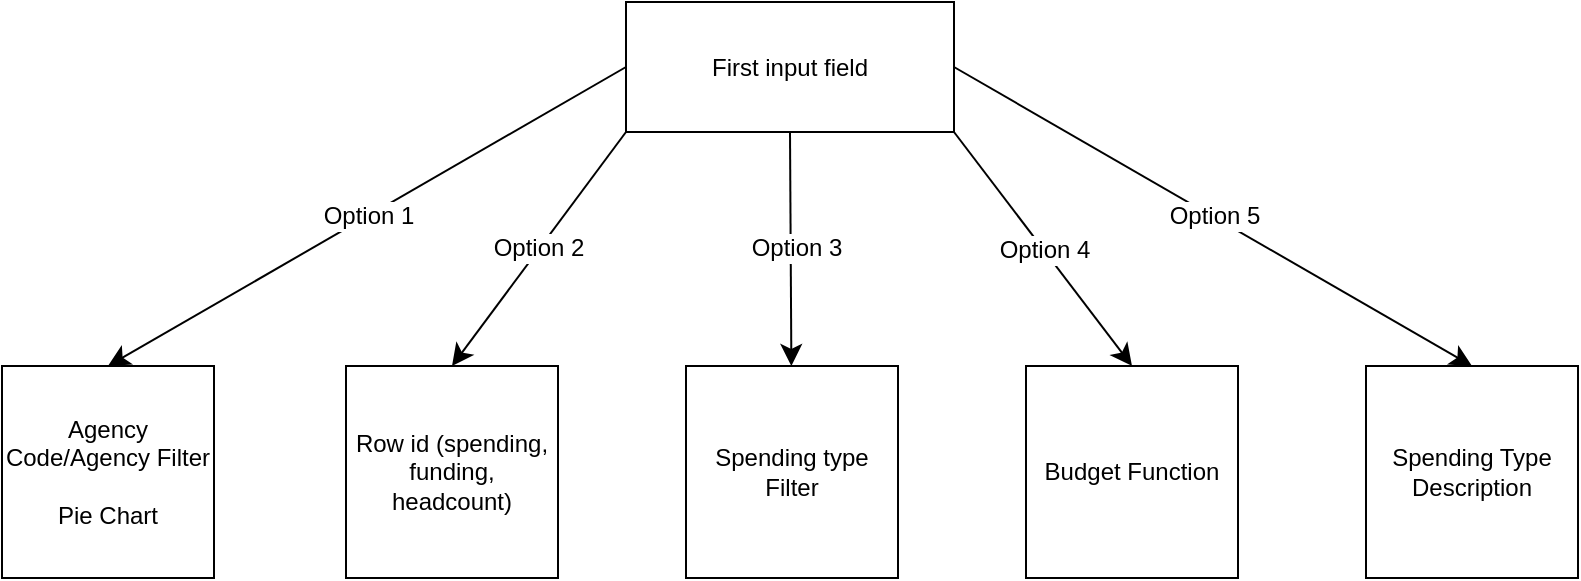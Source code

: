 <mxfile version="24.0.6" type="github">
  <diagram name="Page-1" id="EMMeVgMW24aV4jfTmwC9">
    <mxGraphModel dx="1330" dy="1226" grid="0" gridSize="10" guides="1" tooltips="1" connect="1" arrows="1" fold="1" page="0" pageScale="1" pageWidth="850" pageHeight="1100" math="0" shadow="0">
      <root>
        <mxCell id="0" />
        <mxCell id="1" parent="0" />
        <mxCell id="UtIuo94SyEEXN8-UgnaT-1" value="First input field" style="rounded=0;whiteSpace=wrap;html=1;" vertex="1" parent="1">
          <mxGeometry x="438" y="-160" width="164" height="65" as="geometry" />
        </mxCell>
        <mxCell id="UtIuo94SyEEXN8-UgnaT-2" value="&lt;div&gt;Agency Code/Agency Filter&lt;/div&gt;&lt;div&gt;&lt;br&gt;&lt;/div&gt;&lt;div&gt;Pie Chart&lt;br&gt;&lt;/div&gt;" style="whiteSpace=wrap;html=1;aspect=fixed;" vertex="1" parent="1">
          <mxGeometry x="126" y="22" width="106" height="106" as="geometry" />
        </mxCell>
        <mxCell id="UtIuo94SyEEXN8-UgnaT-3" value="Row id (spending, funding, headcount)" style="whiteSpace=wrap;html=1;aspect=fixed;" vertex="1" parent="1">
          <mxGeometry x="298" y="22" width="106" height="106" as="geometry" />
        </mxCell>
        <mxCell id="UtIuo94SyEEXN8-UgnaT-4" value="Spending type Filter" style="whiteSpace=wrap;html=1;aspect=fixed;" vertex="1" parent="1">
          <mxGeometry x="468" y="22" width="106" height="106" as="geometry" />
        </mxCell>
        <mxCell id="UtIuo94SyEEXN8-UgnaT-5" value="Budget Function" style="whiteSpace=wrap;html=1;aspect=fixed;" vertex="1" parent="1">
          <mxGeometry x="638" y="22" width="106" height="106" as="geometry" />
        </mxCell>
        <mxCell id="UtIuo94SyEEXN8-UgnaT-6" value="Spending Type Description" style="whiteSpace=wrap;html=1;aspect=fixed;" vertex="1" parent="1">
          <mxGeometry x="808" y="22" width="106" height="106" as="geometry" />
        </mxCell>
        <mxCell id="UtIuo94SyEEXN8-UgnaT-10" value="" style="endArrow=classic;html=1;rounded=0;fontSize=12;startSize=8;endSize=8;curved=1;entryX=0.5;entryY=0;entryDx=0;entryDy=0;exitX=0;exitY=0.5;exitDx=0;exitDy=0;" edge="1" parent="1" source="UtIuo94SyEEXN8-UgnaT-1" target="UtIuo94SyEEXN8-UgnaT-2">
          <mxGeometry relative="1" as="geometry">
            <mxPoint x="353" y="-160" as="sourcePoint" />
            <mxPoint x="780" y="213" as="targetPoint" />
          </mxGeometry>
        </mxCell>
        <mxCell id="UtIuo94SyEEXN8-UgnaT-11" value="Option 1" style="edgeLabel;resizable=0;html=1;fontSize=12;;align=center;verticalAlign=middle;" connectable="0" vertex="1" parent="UtIuo94SyEEXN8-UgnaT-10">
          <mxGeometry relative="1" as="geometry" />
        </mxCell>
        <mxCell id="UtIuo94SyEEXN8-UgnaT-13" value="" style="endArrow=classic;html=1;rounded=0;fontSize=12;startSize=8;endSize=8;curved=1;entryX=0.5;entryY=0;entryDx=0;entryDy=0;exitX=0;exitY=1;exitDx=0;exitDy=0;" edge="1" parent="1" source="UtIuo94SyEEXN8-UgnaT-1" target="UtIuo94SyEEXN8-UgnaT-3">
          <mxGeometry width="50" height="50" relative="1" as="geometry">
            <mxPoint x="705" y="238" as="sourcePoint" />
            <mxPoint x="755" y="188" as="targetPoint" />
          </mxGeometry>
        </mxCell>
        <mxCell id="UtIuo94SyEEXN8-UgnaT-14" value="Option 2" style="edgeLabel;html=1;align=center;verticalAlign=middle;resizable=0;points=[];fontSize=12;" vertex="1" connectable="0" parent="UtIuo94SyEEXN8-UgnaT-13">
          <mxGeometry x="-0.001" y="-1" relative="1" as="geometry">
            <mxPoint as="offset" />
          </mxGeometry>
        </mxCell>
        <mxCell id="UtIuo94SyEEXN8-UgnaT-15" value="" style="endArrow=classic;html=1;rounded=0;fontSize=12;startSize=8;endSize=8;curved=1;exitX=0.5;exitY=1;exitDx=0;exitDy=0;" edge="1" parent="1" source="UtIuo94SyEEXN8-UgnaT-1" target="UtIuo94SyEEXN8-UgnaT-4">
          <mxGeometry width="50" height="50" relative="1" as="geometry">
            <mxPoint x="705" y="238" as="sourcePoint" />
            <mxPoint x="755" y="188" as="targetPoint" />
          </mxGeometry>
        </mxCell>
        <mxCell id="UtIuo94SyEEXN8-UgnaT-16" value="Option 3" style="edgeLabel;html=1;align=center;verticalAlign=middle;resizable=0;points=[];fontSize=12;" vertex="1" connectable="0" parent="UtIuo94SyEEXN8-UgnaT-15">
          <mxGeometry x="-0.008" y="2" relative="1" as="geometry">
            <mxPoint as="offset" />
          </mxGeometry>
        </mxCell>
        <mxCell id="UtIuo94SyEEXN8-UgnaT-17" value="" style="endArrow=classic;html=1;rounded=0;fontSize=12;startSize=8;endSize=8;curved=1;exitX=1;exitY=1;exitDx=0;exitDy=0;entryX=0.5;entryY=0;entryDx=0;entryDy=0;" edge="1" parent="1" source="UtIuo94SyEEXN8-UgnaT-1" target="UtIuo94SyEEXN8-UgnaT-5">
          <mxGeometry relative="1" as="geometry">
            <mxPoint x="680" y="213" as="sourcePoint" />
            <mxPoint x="780" y="213" as="targetPoint" />
          </mxGeometry>
        </mxCell>
        <mxCell id="UtIuo94SyEEXN8-UgnaT-18" value="Option 4" style="edgeLabel;resizable=0;html=1;fontSize=12;;align=center;verticalAlign=middle;" connectable="0" vertex="1" parent="UtIuo94SyEEXN8-UgnaT-17">
          <mxGeometry relative="1" as="geometry" />
        </mxCell>
        <mxCell id="UtIuo94SyEEXN8-UgnaT-23" value="" style="endArrow=classic;html=1;rounded=0;fontSize=12;startSize=8;endSize=8;curved=1;exitX=1;exitY=0.5;exitDx=0;exitDy=0;entryX=0.5;entryY=0;entryDx=0;entryDy=0;" edge="1" parent="1" source="UtIuo94SyEEXN8-UgnaT-1" target="UtIuo94SyEEXN8-UgnaT-6">
          <mxGeometry relative="1" as="geometry">
            <mxPoint x="680" y="213" as="sourcePoint" />
            <mxPoint x="780" y="213" as="targetPoint" />
          </mxGeometry>
        </mxCell>
        <mxCell id="UtIuo94SyEEXN8-UgnaT-24" value="Option 5" style="edgeLabel;resizable=0;html=1;fontSize=12;;align=center;verticalAlign=middle;" connectable="0" vertex="1" parent="UtIuo94SyEEXN8-UgnaT-23">
          <mxGeometry relative="1" as="geometry" />
        </mxCell>
      </root>
    </mxGraphModel>
  </diagram>
</mxfile>
